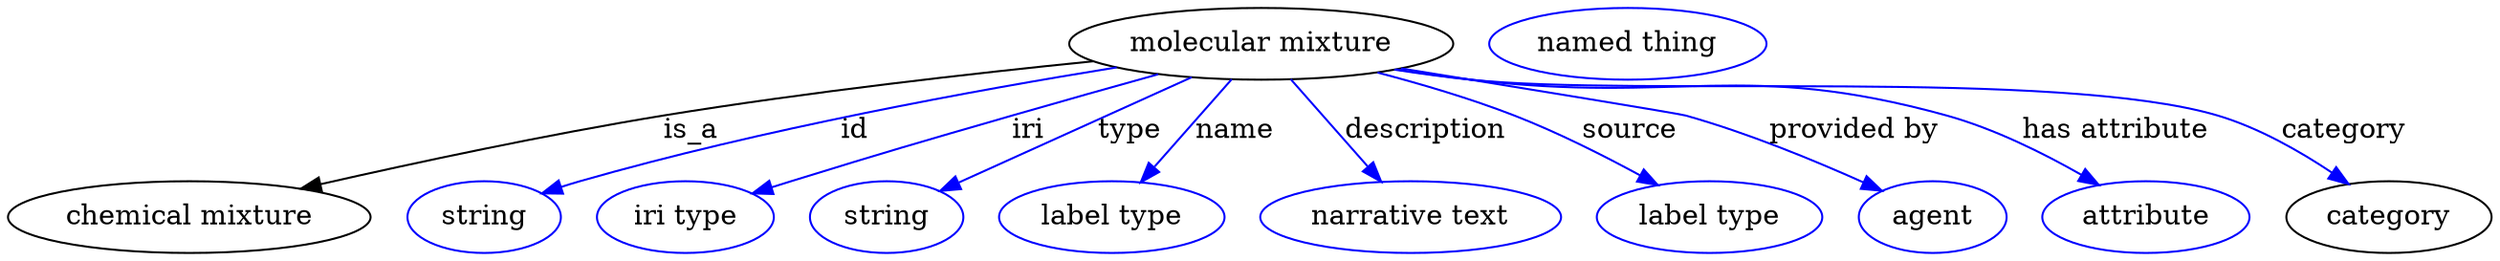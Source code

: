 digraph {
	graph [bb="0,0,1244.3,123"];
	node [label="\N"];
	"molecular mixture"	[height=0.5,
		label="molecular mixture",
		pos="627.99,105",
		width=2.672];
	"chemical mixture"	[height=0.5,
		pos="90.992,18",
		width=2.5276];
	"molecular mixture" -> "chemical mixture"	[label=is_a,
		lp="341.99,61.5",
		pos="e,146.75,32.274 543.65,96.249 483.37,90.2 400.44,80.843 327.99,69 269.68,59.468 203.98,45.338 156.58,34.528"];
	id	[color=blue,
		height=0.5,
		label=string,
		pos="237.99,18",
		width=1.0652];
	"molecular mixture" -> id	[color=blue,
		label=id,
		lp="423.99,61.5",
		pos="e,267,29.922 555.44,93.132 485.65,81.845 377.52,62.167 285.99,36 282.89,35.113 279.7,34.133 276.5,33.106",
		style=solid];
	iri	[color=blue,
		height=0.5,
		label="iri type",
		pos="338.99,18",
		width=1.2277];
	"molecular mixture" -> iri	[color=blue,
		label=iri,
		lp="510.99,61.5",
		pos="e,372.67,29.681 576.24,89.739 553.71,83.472 527.02,75.967 502.99,69 453.97,54.785 441.78,50.997 392.99,36 389.5,34.926 385.88,33.805 \
382.25,32.674",
		style=solid];
	type	[color=blue,
		height=0.5,
		label=string,
		pos="439.99,18",
		width=1.0652];
	"molecular mixture" -> type	[color=blue,
		label=type,
		lp="561.99,61.5",
		pos="e,466.53,31 593.07,88.211 559.73,73.136 509.71,50.52 476,35.282",
		style=solid];
	name	[color=blue,
		height=0.5,
		label="label type",
		pos="552.99,18",
		width=1.5707];
	"molecular mixture" -> name	[color=blue,
		label=name,
		lp="614.99,61.5",
		pos="e,567.52,35.469 613.17,87.207 602.11,74.669 586.83,57.35 574.43,43.302",
		style=solid];
	description	[color=blue,
		height=0.5,
		label="narrative text",
		pos="702.99,18",
		width=2.0943];
	"molecular mixture" -> description	[color=blue,
		label=description,
		lp="710.49,61.5",
		pos="e,688.21,35.758 642.81,87.207 653.8,74.75 668.96,57.573 681.31,43.574",
		style=solid];
	source	[color=blue,
		height=0.5,
		label="label type",
		pos="852.99,18",
		width=1.5707];
	"molecular mixture" -> source	[color=blue,
		label=source,
		lp="812.99,61.5",
		pos="e,827.04,34.075 686.33,90.575 708.18,84.857 733.03,77.526 754.99,69 776.62,60.602 799.79,48.916 818.17,38.953",
		style=solid];
	"provided by"	[color=blue,
		height=0.5,
		label=agent,
		pos="964.99,18",
		width=1.0291];
	"molecular mixture" -> "provided by"	[color=blue,
		label="provided by",
		lp="925.49,61.5",
		pos="e,939.45,31.24 698.2,92.649 758.9,82.808 837.47,69.987 840.99,69 871.97,60.323 905.75,46.386 930.22,35.427",
		style=solid];
	"has attribute"	[color=blue,
		height=0.5,
		label=attribute,
		pos="1072,18",
		width=1.4443];
	"molecular mixture" -> "has attribute"	[color=blue,
		label="has attribute",
		lp="1057,61.5",
		pos="e,1048.4,34.106 695.65,92.175 708.05,90.257 720.89,88.433 732.99,87 838.78,74.476 869.31,97.352 971.99,69 995.79,62.429 1020.6,50.046 \
1039.6,39.247",
		style=solid];
	category	[height=0.5,
		pos="1193,18",
		width=1.4263];
	"molecular mixture" -> category	[color=blue,
		label=category,
		lp="1171.5,61.5",
		pos="e,1172.7,34.804 694.78,92.032 707.44,90.092 720.59,88.297 732.99,87 815.97,78.319 1028,92.844 1108,69 1128.2,62.972 1148.6,51.168 \
1164.4,40.542",
		style=solid];
	"named thing_category"	[color=blue,
		height=0.5,
		label="named thing",
		pos="811.99,105",
		width=1.9318];
}

